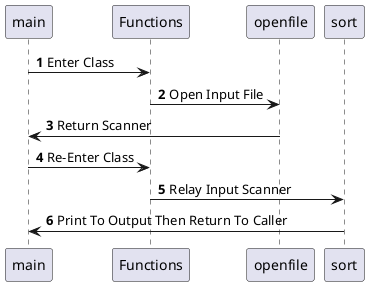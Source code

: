 @startuml
'https://plantuml.com/sequence-diagram

autonumber
main -> Functions: Enter Class
Functions -> openfile: Open Input File
openfile -> main: Return Scanner
main -> Functions: Re-Enter Class
Functions -> sort: Relay Input Scanner
sort -> main: Print To Output Then Return To Caller
@enduml
